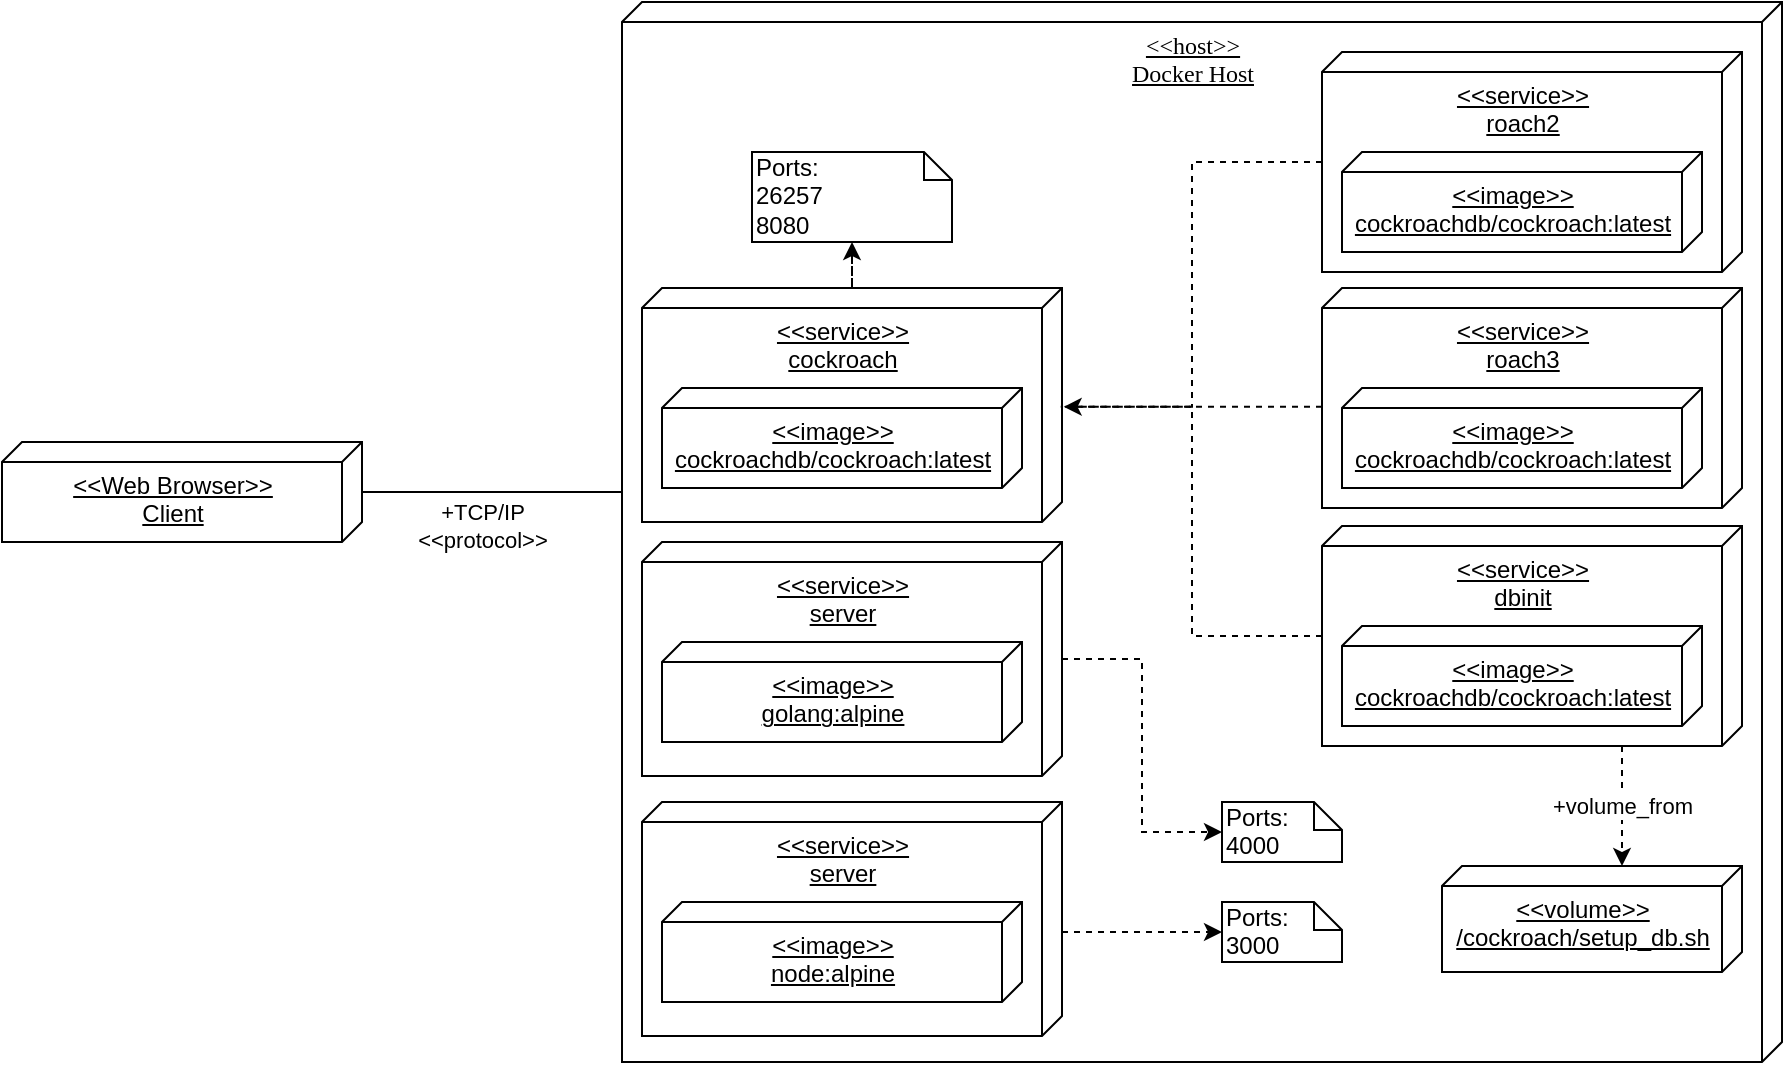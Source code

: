 <mxfile version="13.3.1" type="device"><diagram name="Page-1" id="5f0bae14-7c28-e335-631c-24af17079c00"><mxGraphModel dx="1021" dy="509" grid="1" gridSize="10" guides="1" tooltips="1" connect="1" arrows="1" fold="1" page="1" pageScale="1" pageWidth="1100" pageHeight="850" background="#ffffff" math="0" shadow="0"><root><mxCell id="0"/><mxCell id="1" parent="0"/><mxCell id="39150e848f15840c-2" value="&amp;lt;&amp;lt;host&amp;gt;&amp;gt;&lt;br&gt;Docker Host" style="verticalAlign=top;align=center;spacingTop=8;spacingLeft=2;spacingRight=12;shape=cube;size=10;direction=south;fontStyle=4;html=1;rounded=0;shadow=0;comic=0;labelBackgroundColor=none;strokeWidth=1;fontFamily=Verdana;fontSize=12" parent="1" vertex="1"><mxGeometry x="350" y="110" width="580" height="530" as="geometry"/></mxCell><mxCell id="1txbgRoEdx8hf3_TL8P3-22" style="edgeStyle=orthogonalEdgeStyle;rounded=0;orthogonalLoop=1;jettySize=auto;html=1;entryX=0.5;entryY=1;entryDx=0;entryDy=0;entryPerimeter=0;dashed=1;endArrow=classic;endFill=1;" edge="1" parent="1" source="1txbgRoEdx8hf3_TL8P3-3" target="1txbgRoEdx8hf3_TL8P3-21"><mxGeometry relative="1" as="geometry"/></mxCell><mxCell id="1txbgRoEdx8hf3_TL8P3-3" value="&amp;lt;&amp;lt;service&amp;gt;&amp;gt;&lt;br&gt;cockroach" style="verticalAlign=top;align=center;spacingTop=8;spacingLeft=2;spacingRight=12;shape=cube;size=10;direction=south;fontStyle=4;html=1;" vertex="1" parent="1"><mxGeometry x="360" y="253" width="210" height="117" as="geometry"/></mxCell><mxCell id="1txbgRoEdx8hf3_TL8P3-4" value="&amp;lt;&amp;lt;image&amp;gt;&amp;gt;&lt;br&gt;cockroachdb/cockroach:latest" style="verticalAlign=top;align=center;spacingTop=8;spacingLeft=2;spacingRight=12;shape=cube;size=10;direction=south;fontStyle=4;html=1;" vertex="1" parent="1"><mxGeometry x="370" y="303" width="180" height="50" as="geometry"/></mxCell><mxCell id="1txbgRoEdx8hf3_TL8P3-26" style="edgeStyle=orthogonalEdgeStyle;rounded=0;orthogonalLoop=1;jettySize=auto;html=1;entryX=0.508;entryY=0.003;entryDx=0;entryDy=0;entryPerimeter=0;dashed=1;endArrow=none;endFill=0;" edge="1" parent="1" source="1txbgRoEdx8hf3_TL8P3-8" target="1txbgRoEdx8hf3_TL8P3-3"><mxGeometry relative="1" as="geometry"/></mxCell><mxCell id="1txbgRoEdx8hf3_TL8P3-8" value="&amp;lt;&amp;lt;service&amp;gt;&amp;gt;&lt;br&gt;roach2" style="verticalAlign=top;align=center;spacingTop=8;spacingLeft=2;spacingRight=12;shape=cube;size=10;direction=south;fontStyle=4;html=1;" vertex="1" parent="1"><mxGeometry x="700" y="135" width="210" height="110" as="geometry"/></mxCell><mxCell id="1txbgRoEdx8hf3_TL8P3-9" value="&amp;lt;&amp;lt;image&amp;gt;&amp;gt;&lt;br&gt;cockroachdb/cockroach:latest" style="verticalAlign=top;align=center;spacingTop=8;spacingLeft=2;spacingRight=12;shape=cube;size=10;direction=south;fontStyle=4;html=1;" vertex="1" parent="1"><mxGeometry x="710" y="185" width="180" height="50" as="geometry"/></mxCell><mxCell id="1txbgRoEdx8hf3_TL8P3-27" style="edgeStyle=orthogonalEdgeStyle;rounded=0;orthogonalLoop=1;jettySize=auto;html=1;entryX=0.508;entryY=-0.004;entryDx=0;entryDy=0;entryPerimeter=0;dashed=1;endArrow=classic;endFill=1;" edge="1" parent="1" source="1txbgRoEdx8hf3_TL8P3-10" target="1txbgRoEdx8hf3_TL8P3-3"><mxGeometry relative="1" as="geometry"><Array as="points"><mxPoint x="635" y="312"/></Array></mxGeometry></mxCell><mxCell id="1txbgRoEdx8hf3_TL8P3-10" value="&amp;lt;&amp;lt;service&amp;gt;&amp;gt;&lt;br&gt;roach3" style="verticalAlign=top;align=center;spacingTop=8;spacingLeft=2;spacingRight=12;shape=cube;size=10;direction=south;fontStyle=4;html=1;" vertex="1" parent="1"><mxGeometry x="700" y="253" width="210" height="110" as="geometry"/></mxCell><mxCell id="1txbgRoEdx8hf3_TL8P3-11" value="&amp;lt;&amp;lt;image&amp;gt;&amp;gt;&lt;br&gt;cockroachdb/cockroach:latest" style="verticalAlign=top;align=center;spacingTop=8;spacingLeft=2;spacingRight=12;shape=cube;size=10;direction=south;fontStyle=4;html=1;" vertex="1" parent="1"><mxGeometry x="710" y="303" width="180" height="50" as="geometry"/></mxCell><mxCell id="1txbgRoEdx8hf3_TL8P3-28" style="edgeStyle=orthogonalEdgeStyle;rounded=0;orthogonalLoop=1;jettySize=auto;html=1;entryX=0.508;entryY=0.003;entryDx=0;entryDy=0;entryPerimeter=0;dashed=1;endArrow=none;endFill=0;" edge="1" parent="1" source="1txbgRoEdx8hf3_TL8P3-12" target="1txbgRoEdx8hf3_TL8P3-3"><mxGeometry relative="1" as="geometry"/></mxCell><mxCell id="1txbgRoEdx8hf3_TL8P3-43" value="+volume_from" style="edgeStyle=orthogonalEdgeStyle;rounded=0;orthogonalLoop=1;jettySize=auto;html=1;endArrow=classic;endFill=1;dashed=1;" edge="1" parent="1" source="1txbgRoEdx8hf3_TL8P3-12" target="1txbgRoEdx8hf3_TL8P3-40"><mxGeometry relative="1" as="geometry"><Array as="points"><mxPoint x="850" y="500"/><mxPoint x="850" y="500"/></Array></mxGeometry></mxCell><mxCell id="1txbgRoEdx8hf3_TL8P3-12" value="&amp;lt;&amp;lt;service&amp;gt;&amp;gt;&lt;br&gt;dbinit" style="verticalAlign=top;align=center;spacingTop=8;spacingLeft=2;spacingRight=12;shape=cube;size=10;direction=south;fontStyle=4;html=1;" vertex="1" parent="1"><mxGeometry x="700" y="372" width="210" height="110" as="geometry"/></mxCell><mxCell id="1txbgRoEdx8hf3_TL8P3-13" value="&amp;lt;&amp;lt;image&amp;gt;&amp;gt;&lt;br&gt;cockroachdb/cockroach:latest" style="verticalAlign=top;align=center;spacingTop=8;spacingLeft=2;spacingRight=12;shape=cube;size=10;direction=south;fontStyle=4;html=1;" vertex="1" parent="1"><mxGeometry x="710" y="422" width="180" height="50" as="geometry"/></mxCell><mxCell id="1txbgRoEdx8hf3_TL8P3-21" value="Ports:&lt;br&gt;26257&lt;br&gt;8080" style="shape=note;whiteSpace=wrap;html=1;size=14;verticalAlign=top;align=left;spacingTop=-6;" vertex="1" parent="1"><mxGeometry x="415" y="185" width="100" height="45" as="geometry"/></mxCell><mxCell id="1txbgRoEdx8hf3_TL8P3-34" style="edgeStyle=orthogonalEdgeStyle;rounded=0;orthogonalLoop=1;jettySize=auto;html=1;entryX=0;entryY=0.5;entryDx=0;entryDy=0;entryPerimeter=0;dashed=1;endArrow=classic;endFill=1;" edge="1" parent="1" source="1txbgRoEdx8hf3_TL8P3-29" target="1txbgRoEdx8hf3_TL8P3-33"><mxGeometry relative="1" as="geometry"/></mxCell><mxCell id="1txbgRoEdx8hf3_TL8P3-29" value="&amp;lt;&amp;lt;service&amp;gt;&amp;gt;&lt;br&gt;server" style="verticalAlign=top;align=center;spacingTop=8;spacingLeft=2;spacingRight=12;shape=cube;size=10;direction=south;fontStyle=4;html=1;" vertex="1" parent="1"><mxGeometry x="360" y="380" width="210" height="117" as="geometry"/></mxCell><mxCell id="1txbgRoEdx8hf3_TL8P3-30" value="&amp;lt;&amp;lt;image&amp;gt;&amp;gt;&lt;br&gt;golang:alpine" style="verticalAlign=top;align=center;spacingTop=8;spacingLeft=2;spacingRight=12;shape=cube;size=10;direction=south;fontStyle=4;html=1;" vertex="1" parent="1"><mxGeometry x="370" y="430" width="180" height="50" as="geometry"/></mxCell><mxCell id="1txbgRoEdx8hf3_TL8P3-36" style="edgeStyle=orthogonalEdgeStyle;rounded=0;orthogonalLoop=1;jettySize=auto;html=1;entryX=0;entryY=0.5;entryDx=0;entryDy=0;entryPerimeter=0;dashed=1;endArrow=classic;endFill=1;" edge="1" parent="1" source="1txbgRoEdx8hf3_TL8P3-31" target="1txbgRoEdx8hf3_TL8P3-35"><mxGeometry relative="1" as="geometry"><Array as="points"><mxPoint x="590" y="575"/><mxPoint x="590" y="575"/></Array></mxGeometry></mxCell><mxCell id="1txbgRoEdx8hf3_TL8P3-31" value="&amp;lt;&amp;lt;service&amp;gt;&amp;gt;&lt;br&gt;server" style="verticalAlign=top;align=center;spacingTop=8;spacingLeft=2;spacingRight=12;shape=cube;size=10;direction=south;fontStyle=4;html=1;" vertex="1" parent="1"><mxGeometry x="360" y="510" width="210" height="117" as="geometry"/></mxCell><mxCell id="1txbgRoEdx8hf3_TL8P3-32" value="&amp;lt;&amp;lt;image&amp;gt;&amp;gt;&lt;br&gt;node:alpine" style="verticalAlign=top;align=center;spacingTop=8;spacingLeft=2;spacingRight=12;shape=cube;size=10;direction=south;fontStyle=4;html=1;" vertex="1" parent="1"><mxGeometry x="370" y="560" width="180" height="50" as="geometry"/></mxCell><mxCell id="1txbgRoEdx8hf3_TL8P3-33" value="Ports:&lt;br&gt;4000" style="shape=note;whiteSpace=wrap;html=1;size=14;verticalAlign=top;align=left;spacingTop=-6;" vertex="1" parent="1"><mxGeometry x="650" y="510" width="60" height="30" as="geometry"/></mxCell><mxCell id="1txbgRoEdx8hf3_TL8P3-35" value="Ports:&lt;br&gt;3000" style="shape=note;whiteSpace=wrap;html=1;size=14;verticalAlign=top;align=left;spacingTop=-6;" vertex="1" parent="1"><mxGeometry x="650" y="560" width="60" height="30" as="geometry"/></mxCell><mxCell id="1txbgRoEdx8hf3_TL8P3-38" style="edgeStyle=orthogonalEdgeStyle;rounded=0;orthogonalLoop=1;jettySize=auto;html=1;endArrow=none;endFill=0;" edge="1" parent="1" source="1txbgRoEdx8hf3_TL8P3-37" target="39150e848f15840c-2"><mxGeometry relative="1" as="geometry"><Array as="points"><mxPoint x="310" y="355"/><mxPoint x="310" y="355"/></Array></mxGeometry></mxCell><mxCell id="1txbgRoEdx8hf3_TL8P3-39" value="+TCP/IP&lt;br&gt;&amp;lt;&amp;lt;protocol&amp;gt;&amp;gt;" style="edgeLabel;html=1;align=center;verticalAlign=middle;resizable=0;points=[];" vertex="1" connectable="0" parent="1txbgRoEdx8hf3_TL8P3-38"><mxGeometry x="0.6" y="-87" relative="1" as="geometry"><mxPoint x="-44" y="-70" as="offset"/></mxGeometry></mxCell><mxCell id="1txbgRoEdx8hf3_TL8P3-37" value="&amp;lt;&amp;lt;Web Browser&amp;gt;&amp;gt;&lt;br&gt;Client" style="verticalAlign=top;align=center;spacingTop=8;spacingLeft=2;spacingRight=12;shape=cube;size=10;direction=south;fontStyle=4;html=1;" vertex="1" parent="1"><mxGeometry x="40" y="330" width="180" height="50" as="geometry"/></mxCell><mxCell id="1txbgRoEdx8hf3_TL8P3-40" value="&amp;lt;&amp;lt;volume&amp;gt;&amp;gt;&lt;br&gt;/cockroach/setup_db.sh" style="verticalAlign=top;align=center;spacingTop=8;spacingLeft=2;spacingRight=12;shape=cube;size=10;direction=south;fontStyle=4;html=1;" vertex="1" parent="1"><mxGeometry x="760" y="542" width="150" height="53" as="geometry"/></mxCell></root></mxGraphModel></diagram></mxfile>